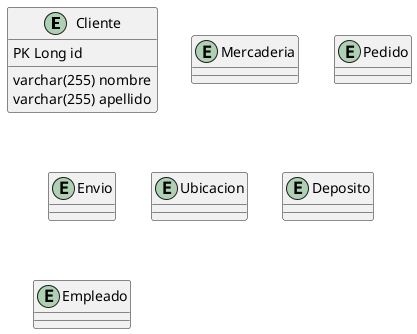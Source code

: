 @startuml

entity Cliente{
    PK Long id
    varchar(255) nombre
    varchar(255) apellido
}

entity Mercaderia{}

entity Pedido{}

entity Envio{}

entity Ubicacion{}

entity Deposito{}

entity Empleado{}


@enduml



